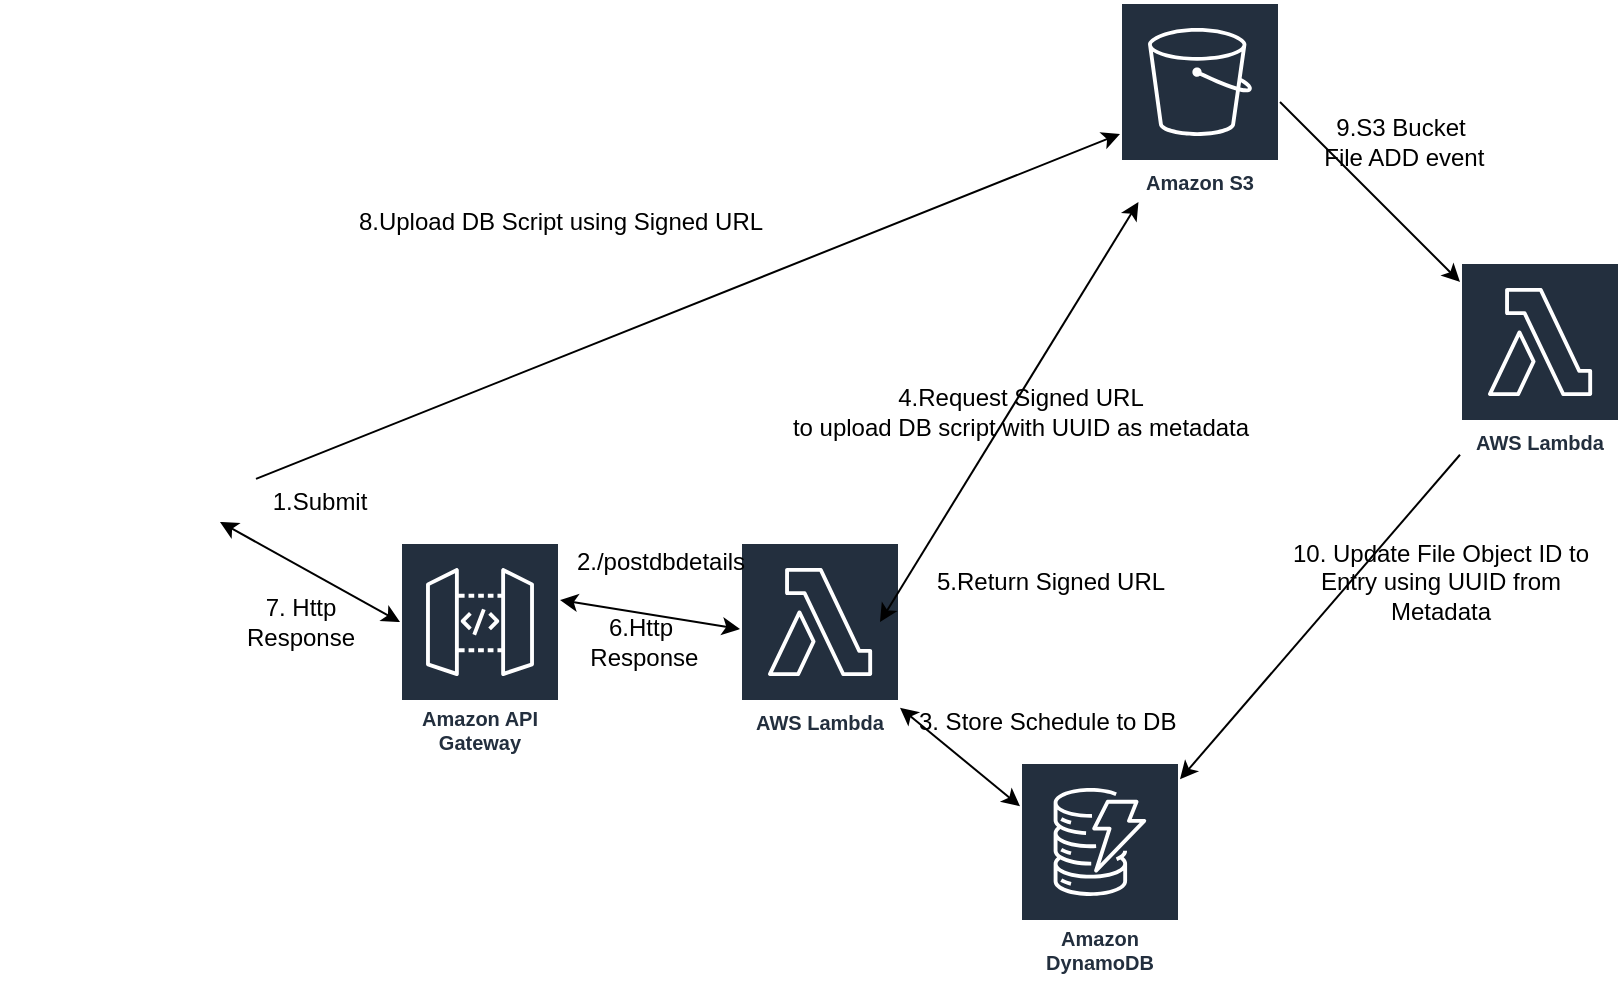 <mxfile version="14.8.6" type="github">
  <diagram id="MFceezOGYupHJOUT6_Z7" name="Page-1">
    <mxGraphModel dx="782" dy="1536" grid="1" gridSize="10" guides="1" tooltips="1" connect="1" arrows="1" fold="1" page="1" pageScale="1" pageWidth="850" pageHeight="1100" math="0" shadow="0">
      <root>
        <mxCell id="0" />
        <mxCell id="1" parent="0" />
        <mxCell id="jmtmT3qzgwu_YqLXZ-Zn-2" value="" style="shape=image;html=1;verticalAlign=top;verticalLabelPosition=bottom;labelBackgroundColor=#ffffff;imageAspect=0;aspect=fixed;image=https://cdn1.iconfinder.com/data/icons/business-startup-14/60/Development-128.png" parent="1" vertex="1">
          <mxGeometry x="10" y="60" width="128" height="128" as="geometry" />
        </mxCell>
        <mxCell id="jmtmT3qzgwu_YqLXZ-Zn-3" value="Amazon API Gateway" style="outlineConnect=0;fontColor=#232F3E;gradientColor=none;strokeColor=#ffffff;fillColor=#232F3E;dashed=0;verticalLabelPosition=middle;verticalAlign=bottom;align=center;html=1;whiteSpace=wrap;fontSize=10;fontStyle=1;spacing=3;shape=mxgraph.aws4.productIcon;prIcon=mxgraph.aws4.api_gateway;" parent="1" vertex="1">
          <mxGeometry x="210" y="130" width="80" height="110" as="geometry" />
        </mxCell>
        <mxCell id="jmtmT3qzgwu_YqLXZ-Zn-4" value="Amazon S3" style="outlineConnect=0;fontColor=#232F3E;gradientColor=none;strokeColor=#ffffff;fillColor=#232F3E;dashed=0;verticalLabelPosition=middle;verticalAlign=bottom;align=center;html=1;whiteSpace=wrap;fontSize=10;fontStyle=1;spacing=3;shape=mxgraph.aws4.productIcon;prIcon=mxgraph.aws4.s3;" parent="1" vertex="1">
          <mxGeometry x="570" y="-140" width="80" height="100" as="geometry" />
        </mxCell>
        <mxCell id="jmtmT3qzgwu_YqLXZ-Zn-5" value="Amazon DynamoDB" style="outlineConnect=0;fontColor=#232F3E;gradientColor=none;strokeColor=#ffffff;fillColor=#232F3E;dashed=0;verticalLabelPosition=middle;verticalAlign=bottom;align=center;html=1;whiteSpace=wrap;fontSize=10;fontStyle=1;spacing=3;shape=mxgraph.aws4.productIcon;prIcon=mxgraph.aws4.dynamodb;" parent="1" vertex="1">
          <mxGeometry x="520" y="240" width="80" height="110" as="geometry" />
        </mxCell>
        <mxCell id="jmtmT3qzgwu_YqLXZ-Zn-6" value="" style="endArrow=classic;startArrow=classic;html=1;" parent="1" edge="1">
          <mxGeometry width="50" height="50" relative="1" as="geometry">
            <mxPoint x="120" y="120" as="sourcePoint" />
            <mxPoint x="210" y="170" as="targetPoint" />
          </mxGeometry>
        </mxCell>
        <mxCell id="jmtmT3qzgwu_YqLXZ-Zn-7" value="" style="endArrow=classic;startArrow=classic;html=1;" parent="1" target="jmtmT3qzgwu_YqLXZ-Zn-11" edge="1">
          <mxGeometry width="50" height="50" relative="1" as="geometry">
            <mxPoint x="290" y="159" as="sourcePoint" />
            <mxPoint x="380" y="99" as="targetPoint" />
            <Array as="points" />
          </mxGeometry>
        </mxCell>
        <mxCell id="jmtmT3qzgwu_YqLXZ-Zn-10" value="1.Submit" style="text;html=1;strokeColor=none;fillColor=none;align=center;verticalAlign=middle;whiteSpace=wrap;rounded=0;" parent="1" vertex="1">
          <mxGeometry x="150" y="100" width="40" height="20" as="geometry" />
        </mxCell>
        <mxCell id="jmtmT3qzgwu_YqLXZ-Zn-11" value="AWS Lambda" style="outlineConnect=0;fontColor=#232F3E;gradientColor=none;strokeColor=#ffffff;fillColor=#232F3E;dashed=0;verticalLabelPosition=middle;verticalAlign=bottom;align=center;html=1;whiteSpace=wrap;fontSize=10;fontStyle=1;spacing=3;shape=mxgraph.aws4.productIcon;prIcon=mxgraph.aws4.lambda;" parent="1" vertex="1">
          <mxGeometry x="380" y="130" width="80" height="100" as="geometry" />
        </mxCell>
        <mxCell id="jmtmT3qzgwu_YqLXZ-Zn-12" value="" style="endArrow=classic;startArrow=classic;html=1;" parent="1" target="jmtmT3qzgwu_YqLXZ-Zn-4" edge="1">
          <mxGeometry width="50" height="50" relative="1" as="geometry">
            <mxPoint x="450" y="170" as="sourcePoint" />
            <mxPoint x="490" y="120" as="targetPoint" />
          </mxGeometry>
        </mxCell>
        <mxCell id="jmtmT3qzgwu_YqLXZ-Zn-13" value="" style="endArrow=classic;startArrow=classic;html=1;" parent="1" source="jmtmT3qzgwu_YqLXZ-Zn-11" target="jmtmT3qzgwu_YqLXZ-Zn-5" edge="1">
          <mxGeometry width="50" height="50" relative="1" as="geometry">
            <mxPoint x="470" y="250" as="sourcePoint" />
            <mxPoint x="520" y="200" as="targetPoint" />
          </mxGeometry>
        </mxCell>
        <mxCell id="jmtmT3qzgwu_YqLXZ-Zn-15" value="2./postdbdetails" style="text;html=1;align=center;verticalAlign=middle;resizable=0;points=[];autosize=1;strokeColor=none;" parent="1" vertex="1">
          <mxGeometry x="290" y="130" width="100" height="20" as="geometry" />
        </mxCell>
        <mxCell id="jmtmT3qzgwu_YqLXZ-Zn-16" value="4.Request Signed URL&lt;br&gt;to upload DB script with UUID as metadata" style="text;html=1;align=center;verticalAlign=middle;resizable=0;points=[];autosize=1;strokeColor=none;" parent="1" vertex="1">
          <mxGeometry x="400" y="50" width="240" height="30" as="geometry" />
        </mxCell>
        <mxCell id="jmtmT3qzgwu_YqLXZ-Zn-17" value="5.Return Signed URL" style="text;html=1;align=center;verticalAlign=middle;resizable=0;points=[];autosize=1;strokeColor=none;" parent="1" vertex="1">
          <mxGeometry x="470" y="140" width="130" height="20" as="geometry" />
        </mxCell>
        <mxCell id="jmtmT3qzgwu_YqLXZ-Zn-18" value="3. Store Schedule to DB&amp;nbsp;" style="text;html=1;align=center;verticalAlign=middle;resizable=0;points=[];autosize=1;strokeColor=none;" parent="1" vertex="1">
          <mxGeometry x="460" y="210" width="150" height="20" as="geometry" />
        </mxCell>
        <mxCell id="jmtmT3qzgwu_YqLXZ-Zn-19" value="6.Http&lt;br&gt;&amp;nbsp;Response" style="text;html=1;align=center;verticalAlign=middle;resizable=0;points=[];autosize=1;strokeColor=none;" parent="1" vertex="1">
          <mxGeometry x="295" y="165" width="70" height="30" as="geometry" />
        </mxCell>
        <mxCell id="jmtmT3qzgwu_YqLXZ-Zn-20" value="7. Http &lt;br&gt;Response" style="text;html=1;align=center;verticalAlign=middle;resizable=0;points=[];autosize=1;strokeColor=none;" parent="1" vertex="1">
          <mxGeometry x="125" y="155" width="70" height="30" as="geometry" />
        </mxCell>
        <mxCell id="4BpVoTzq177QPyfa7be2-1" value="" style="endArrow=classic;html=1;" edge="1" parent="1" source="jmtmT3qzgwu_YqLXZ-Zn-2" target="jmtmT3qzgwu_YqLXZ-Zn-4">
          <mxGeometry width="50" height="50" relative="1" as="geometry">
            <mxPoint x="380" y="30" as="sourcePoint" />
            <mxPoint x="430" y="-20" as="targetPoint" />
          </mxGeometry>
        </mxCell>
        <mxCell id="4BpVoTzq177QPyfa7be2-2" value="8.Upload DB Script using Signed URL" style="text;html=1;align=center;verticalAlign=middle;resizable=0;points=[];autosize=1;strokeColor=none;" vertex="1" parent="1">
          <mxGeometry x="180" y="-40" width="220" height="20" as="geometry" />
        </mxCell>
        <mxCell id="4BpVoTzq177QPyfa7be2-3" value="AWS Lambda" style="outlineConnect=0;fontColor=#232F3E;gradientColor=none;strokeColor=#ffffff;fillColor=#232F3E;dashed=0;verticalLabelPosition=middle;verticalAlign=bottom;align=center;html=1;whiteSpace=wrap;fontSize=10;fontStyle=1;spacing=3;shape=mxgraph.aws4.productIcon;prIcon=mxgraph.aws4.lambda;" vertex="1" parent="1">
          <mxGeometry x="740" y="-10" width="80" height="100" as="geometry" />
        </mxCell>
        <mxCell id="4BpVoTzq177QPyfa7be2-4" value="" style="endArrow=classic;html=1;" edge="1" parent="1" target="4BpVoTzq177QPyfa7be2-3">
          <mxGeometry width="50" height="50" relative="1" as="geometry">
            <mxPoint x="650" y="-90" as="sourcePoint" />
            <mxPoint x="770" y="-20" as="targetPoint" />
          </mxGeometry>
        </mxCell>
        <mxCell id="4BpVoTzq177QPyfa7be2-5" value="9.S3 Bucket&lt;br&gt;&amp;nbsp;File ADD event" style="text;html=1;align=center;verticalAlign=middle;resizable=0;points=[];autosize=1;strokeColor=none;" vertex="1" parent="1">
          <mxGeometry x="660" y="-85" width="100" height="30" as="geometry" />
        </mxCell>
        <mxCell id="4BpVoTzq177QPyfa7be2-6" value="" style="endArrow=classic;html=1;" edge="1" parent="1" source="4BpVoTzq177QPyfa7be2-3" target="jmtmT3qzgwu_YqLXZ-Zn-5">
          <mxGeometry width="50" height="50" relative="1" as="geometry">
            <mxPoint x="640" y="165" as="sourcePoint" />
            <mxPoint x="610" y="300" as="targetPoint" />
          </mxGeometry>
        </mxCell>
        <mxCell id="4BpVoTzq177QPyfa7be2-7" value="10. Update File Object ID to&lt;br&gt;Entry using UUID from &lt;br&gt;Metadata" style="text;html=1;align=center;verticalAlign=middle;resizable=0;points=[];autosize=1;strokeColor=none;" vertex="1" parent="1">
          <mxGeometry x="650" y="125" width="160" height="50" as="geometry" />
        </mxCell>
      </root>
    </mxGraphModel>
  </diagram>
</mxfile>
